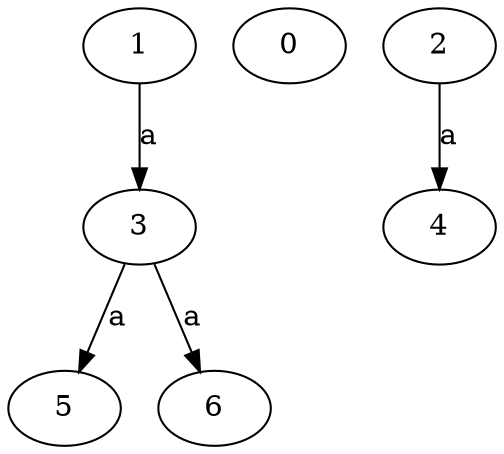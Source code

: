 strict digraph  {
1;
0;
2;
3;
4;
5;
6;
1 -> 3  [label=a];
2 -> 4  [label=a];
3 -> 5  [label=a];
3 -> 6  [label=a];
}
